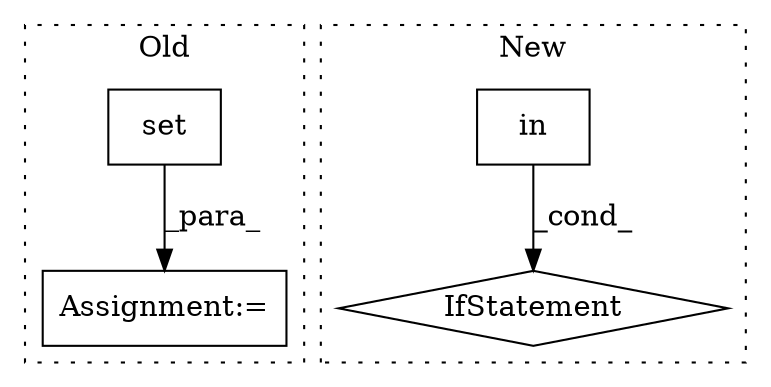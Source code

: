 digraph G {
subgraph cluster0 {
1 [label="set" a="32" s="10539,10571" l="4,1" shape="box"];
3 [label="Assignment:=" a="7" s="10538" l="1" shape="box"];
label = "Old";
style="dotted";
}
subgraph cluster1 {
2 [label="in" a="105" s="11084" l="41" shape="box"];
4 [label="IfStatement" a="25" s="11044,11190" l="4,2" shape="diamond"];
label = "New";
style="dotted";
}
1 -> 3 [label="_para_"];
2 -> 4 [label="_cond_"];
}